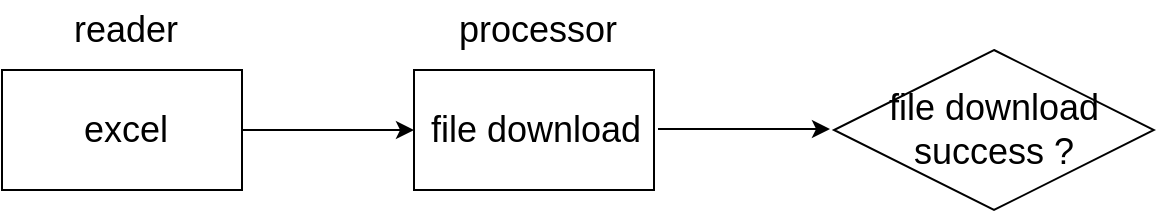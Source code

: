 <mxfile>
    <diagram id="ij5MsAkkzZebhHRmk_Uv" name="Page-1">
        <mxGraphModel dx="661" dy="315" grid="1" gridSize="10" guides="1" tooltips="1" connect="1" arrows="1" fold="1" page="1" pageScale="1" pageWidth="850" pageHeight="1100" math="0" shadow="0">
            <root>
                <mxCell id="0"/>
                <mxCell id="1" parent="0"/>
                <mxCell id="2" value="" style="rounded=0;whiteSpace=wrap;html=1;" vertex="1" parent="1">
                    <mxGeometry x="54" y="115" width="120" height="60" as="geometry"/>
                </mxCell>
                <mxCell id="4" value="&lt;font style=&quot;font-size: 18px;&quot;&gt;excel&lt;/font&gt;" style="text;html=1;strokeColor=none;fillColor=none;align=center;verticalAlign=middle;whiteSpace=wrap;rounded=0;" vertex="1" parent="1">
                    <mxGeometry x="86" y="130" width="60" height="30" as="geometry"/>
                </mxCell>
                <mxCell id="5" value="&lt;font style=&quot;font-size: 18px;&quot;&gt;reader&lt;/font&gt;" style="text;html=1;strokeColor=none;fillColor=none;align=center;verticalAlign=middle;whiteSpace=wrap;rounded=0;" vertex="1" parent="1">
                    <mxGeometry x="86" y="80" width="60" height="30" as="geometry"/>
                </mxCell>
                <mxCell id="6" value="" style="rounded=0;whiteSpace=wrap;html=1;" vertex="1" parent="1">
                    <mxGeometry x="260" y="115" width="120" height="60" as="geometry"/>
                </mxCell>
                <mxCell id="7" value="&lt;font style=&quot;font-size: 18px;&quot;&gt;file download&lt;/font&gt;" style="text;html=1;strokeColor=none;fillColor=none;align=center;verticalAlign=middle;whiteSpace=wrap;rounded=0;" vertex="1" parent="1">
                    <mxGeometry x="261" y="130" width="120" height="30" as="geometry"/>
                </mxCell>
                <mxCell id="8" value="&lt;font style=&quot;font-size: 18px;&quot;&gt;processor&lt;/font&gt;" style="text;html=1;strokeColor=none;fillColor=none;align=center;verticalAlign=middle;whiteSpace=wrap;rounded=0;" vertex="1" parent="1">
                    <mxGeometry x="292" y="80" width="60" height="30" as="geometry"/>
                </mxCell>
                <mxCell id="10" value="" style="endArrow=classic;html=1;fontSize=18;entryX=0;entryY=0.5;entryDx=0;entryDy=0;exitX=1;exitY=0.5;exitDx=0;exitDy=0;" edge="1" parent="1" source="2" target="6">
                    <mxGeometry width="50" height="50" relative="1" as="geometry">
                        <mxPoint x="170" y="150" as="sourcePoint"/>
                        <mxPoint x="220" y="100" as="targetPoint"/>
                    </mxGeometry>
                </mxCell>
                <mxCell id="11" value="" style="endArrow=classic;html=1;fontSize=18;entryX=0;entryY=0.5;entryDx=0;entryDy=0;exitX=1;exitY=0.5;exitDx=0;exitDy=0;" edge="1" parent="1">
                    <mxGeometry width="50" height="50" relative="1" as="geometry">
                        <mxPoint x="382" y="144.5" as="sourcePoint"/>
                        <mxPoint x="468" y="144.5" as="targetPoint"/>
                    </mxGeometry>
                </mxCell>
                <mxCell id="12" value="" style="rhombus;whiteSpace=wrap;html=1;fontSize=18;" vertex="1" parent="1">
                    <mxGeometry x="470" y="105" width="160" height="80" as="geometry"/>
                </mxCell>
                <mxCell id="13" value="&lt;font style=&quot;font-size: 18px;&quot;&gt;file download&lt;br&gt;success ?&lt;br&gt;&lt;/font&gt;" style="text;html=1;strokeColor=none;fillColor=none;align=center;verticalAlign=middle;whiteSpace=wrap;rounded=0;" vertex="1" parent="1">
                    <mxGeometry x="490" y="130" width="120" height="30" as="geometry"/>
                </mxCell>
            </root>
        </mxGraphModel>
    </diagram>
</mxfile>